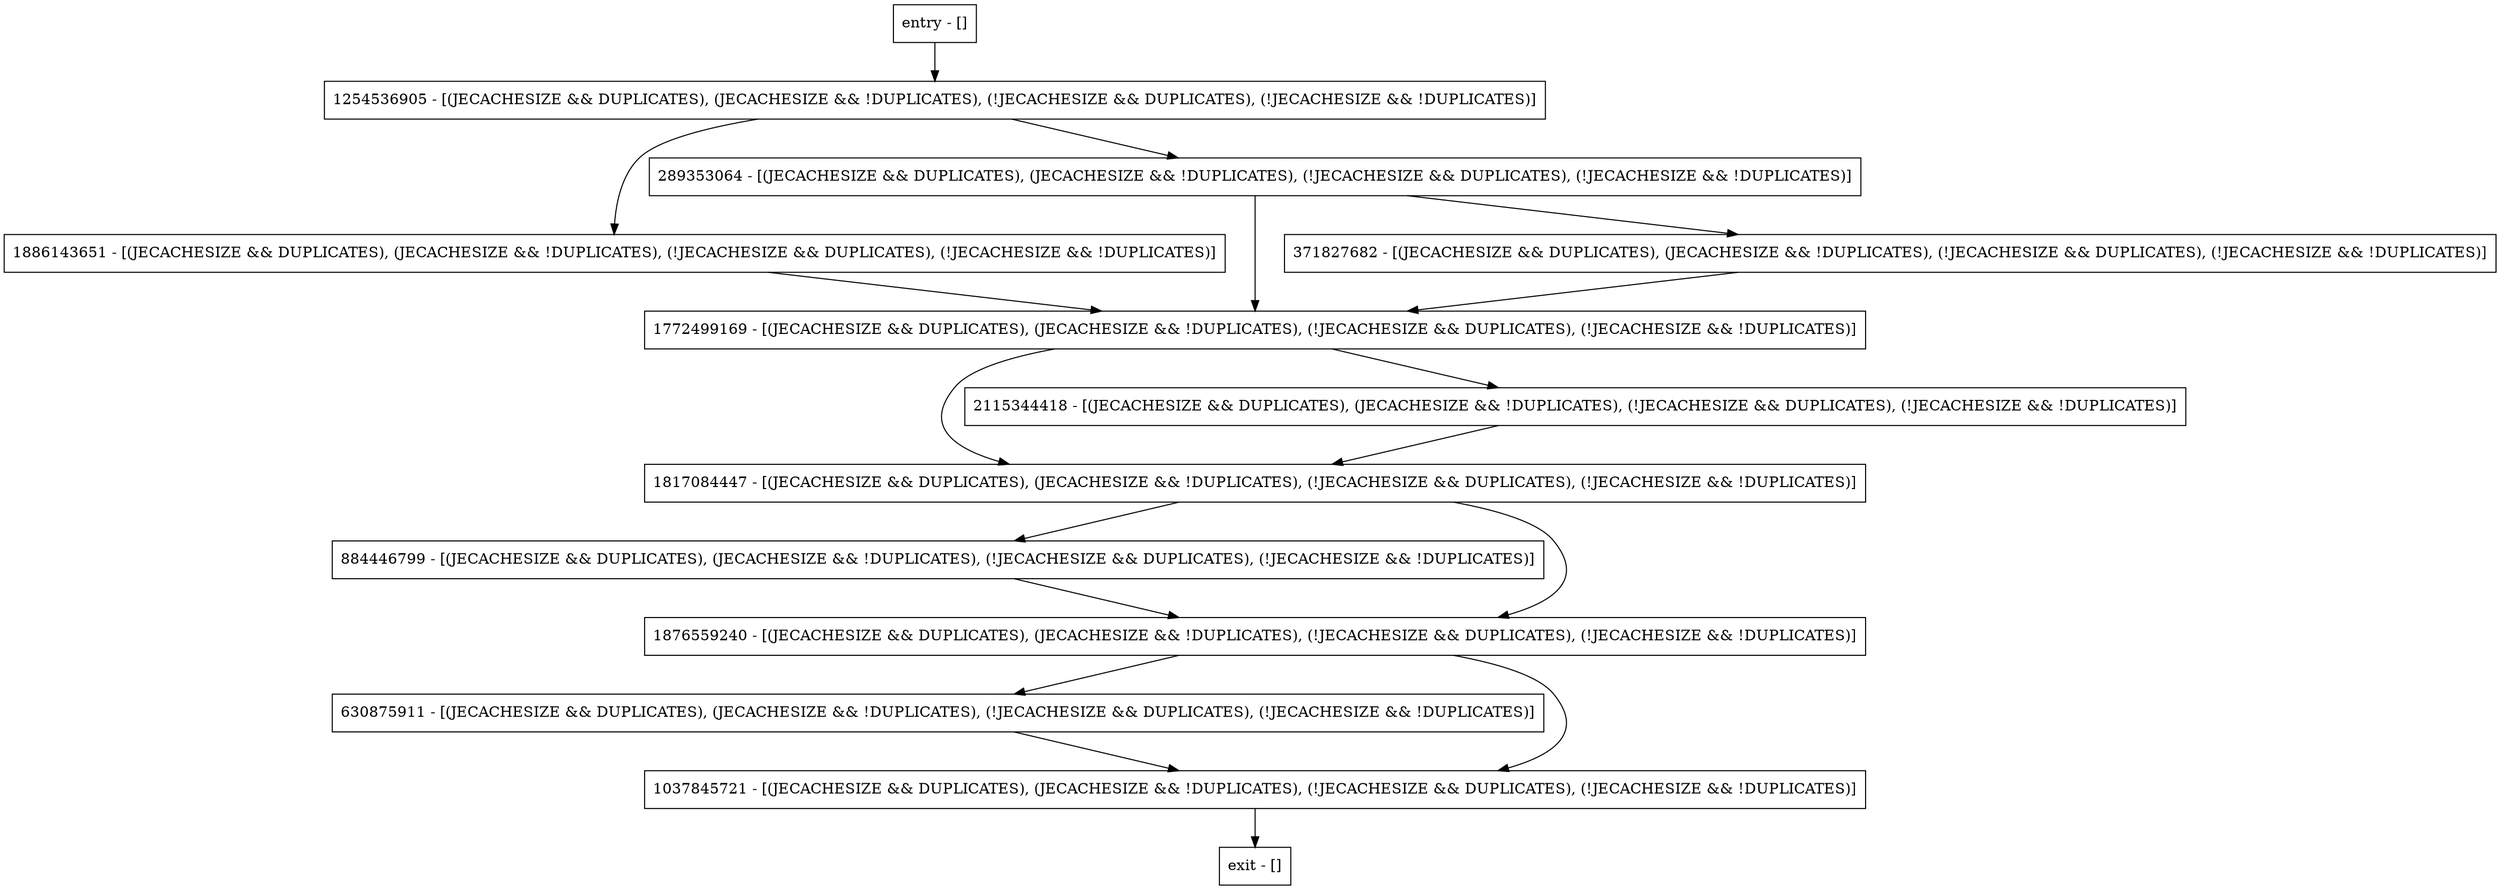 digraph writeToLog {
node [shape=record];
1254536905 [label="1254536905 - [(JECACHESIZE && DUPLICATES), (JECACHESIZE && !DUPLICATES), (!JECACHESIZE && DUPLICATES), (!JECACHESIZE && !DUPLICATES)]"];
884446799 [label="884446799 - [(JECACHESIZE && DUPLICATES), (JECACHESIZE && !DUPLICATES), (!JECACHESIZE && DUPLICATES), (!JECACHESIZE && !DUPLICATES)]"];
1886143651 [label="1886143651 - [(JECACHESIZE && DUPLICATES), (JECACHESIZE && !DUPLICATES), (!JECACHESIZE && DUPLICATES), (!JECACHESIZE && !DUPLICATES)]"];
entry [label="entry - []"];
exit [label="exit - []"];
630875911 [label="630875911 - [(JECACHESIZE && DUPLICATES), (JECACHESIZE && !DUPLICATES), (!JECACHESIZE && DUPLICATES), (!JECACHESIZE && !DUPLICATES)]"];
1772499169 [label="1772499169 - [(JECACHESIZE && DUPLICATES), (JECACHESIZE && !DUPLICATES), (!JECACHESIZE && DUPLICATES), (!JECACHESIZE && !DUPLICATES)]"];
1817084447 [label="1817084447 - [(JECACHESIZE && DUPLICATES), (JECACHESIZE && !DUPLICATES), (!JECACHESIZE && DUPLICATES), (!JECACHESIZE && !DUPLICATES)]"];
1876559240 [label="1876559240 - [(JECACHESIZE && DUPLICATES), (JECACHESIZE && !DUPLICATES), (!JECACHESIZE && DUPLICATES), (!JECACHESIZE && !DUPLICATES)]"];
2115344418 [label="2115344418 - [(JECACHESIZE && DUPLICATES), (JECACHESIZE && !DUPLICATES), (!JECACHESIZE && DUPLICATES), (!JECACHESIZE && !DUPLICATES)]"];
1037845721 [label="1037845721 - [(JECACHESIZE && DUPLICATES), (JECACHESIZE && !DUPLICATES), (!JECACHESIZE && DUPLICATES), (!JECACHESIZE && !DUPLICATES)]"];
289353064 [label="289353064 - [(JECACHESIZE && DUPLICATES), (JECACHESIZE && !DUPLICATES), (!JECACHESIZE && DUPLICATES), (!JECACHESIZE && !DUPLICATES)]"];
371827682 [label="371827682 - [(JECACHESIZE && DUPLICATES), (JECACHESIZE && !DUPLICATES), (!JECACHESIZE && DUPLICATES), (!JECACHESIZE && !DUPLICATES)]"];
entry;
exit;
1254536905 -> 289353064;
1254536905 -> 1886143651;
884446799 -> 1876559240;
1886143651 -> 1772499169;
entry -> 1254536905;
630875911 -> 1037845721;
1772499169 -> 1817084447;
1772499169 -> 2115344418;
1817084447 -> 884446799;
1817084447 -> 1876559240;
1876559240 -> 630875911;
1876559240 -> 1037845721;
2115344418 -> 1817084447;
1037845721 -> exit;
289353064 -> 1772499169;
289353064 -> 371827682;
371827682 -> 1772499169;
}
